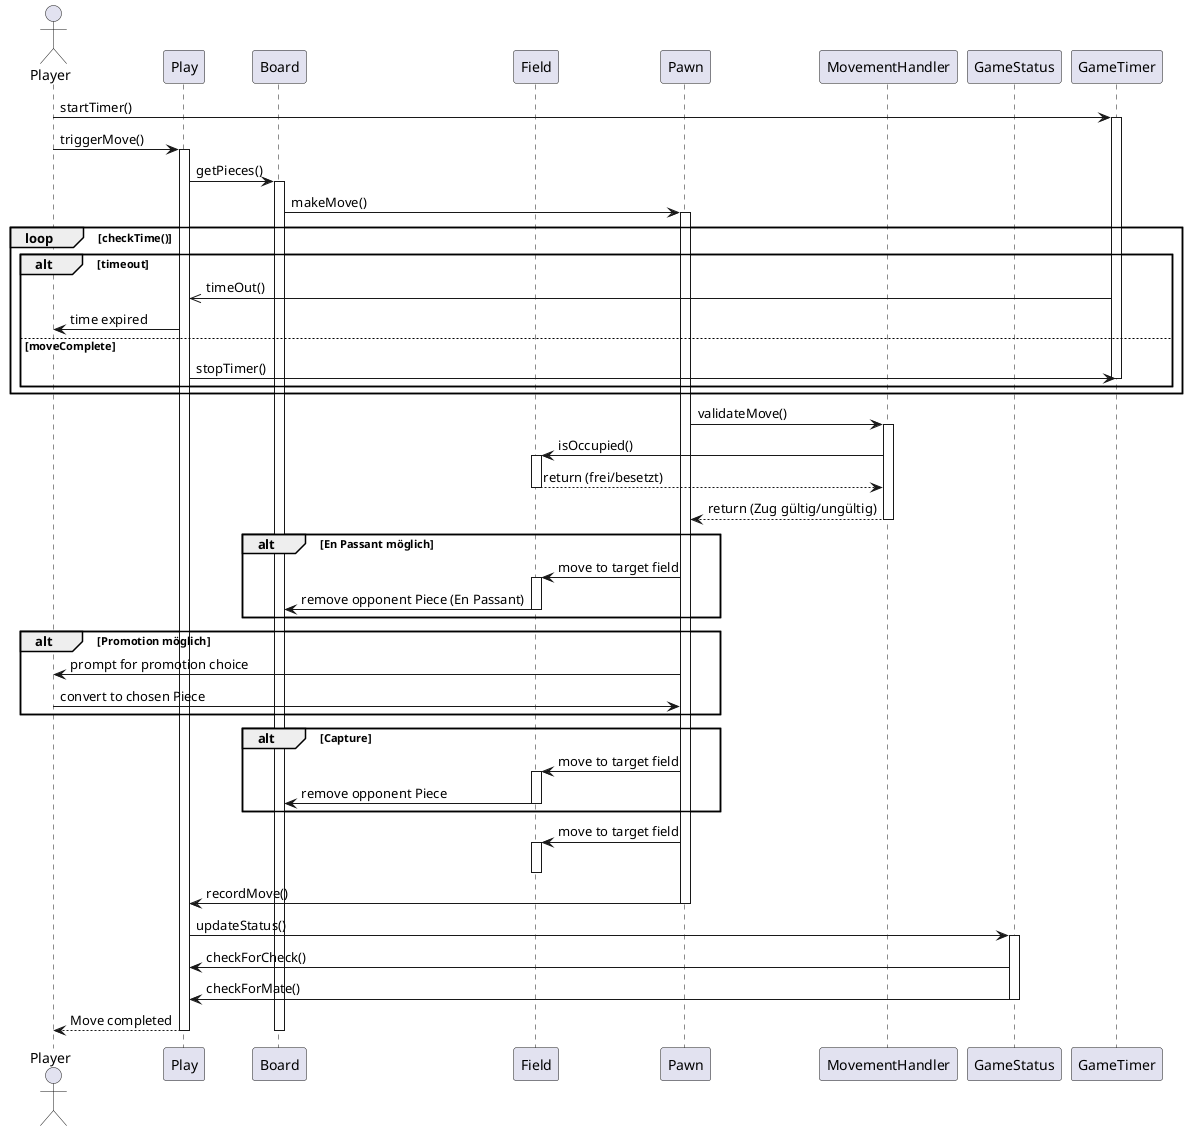 @startuml

' Teilnehmer
actor Player
participant Play
participant Board
participant Field
participant Pawn as Piece
participant MovementHandler
participant GameStatus
participant GameTimer

' Start des Zuges
Player -> GameTimer++ : startTimer()
Player -> Play++ : triggerMove()
Play -> Board++ : getPieces()
Board -> Piece++ : makeMove()

loop checkTime()
alt timeout
GameTimer ->> Play : timeOut()
Play -> Player : time expired
else moveComplete
Play -> GameTimer : stopTimer()
GameTimer--
end
end

' Validierung des Bauernzugs
Piece -> MovementHandler++ : validateMove()
MovementHandler -> Field++ : isOccupied()
Field --> MovementHandler : return (frei/besetzt)
Field--
MovementHandler --> Piece : return (Zug gültig/ungültig)
MovementHandler--

' Bedingung: En Passant, Promotion oder Schlagen
alt En Passant möglich
    Piece -> Field++ : move to target field
    Field -> Board : remove opponent Piece (En Passant)
    Field--
end

alt Promotion möglich
    Piece -> Player : prompt for promotion choice
    Player -> Piece : convert to chosen Piece
end

alt Capture
    Piece -> Field++ : move to target field
    Field -> Board : remove opponent Piece
    Field--
end

' Normaler Zug oder nach Sonderzug ausgeführt
Piece -> Field++ : move to target field
Field--
Piece -> Play : recordMove()
Piece--

' Spielstatus aktualisieren
Play -> GameStatus++ : updateStatus()
GameStatus -> Play : checkForCheck()
GameStatus -> Play : checkForMate()
GameStatus--

' Rückmeldung an den Spieler
Play --> Player : Move completed
Play--
Board--

@enduml
